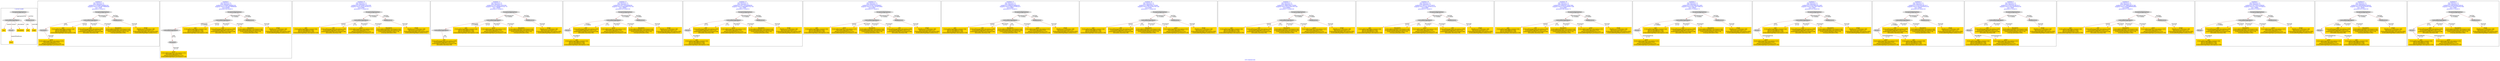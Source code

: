digraph n0 {
fontcolor="blue"
remincross="true"
label="s16-s-hammer.xml"
subgraph cluster_0 {
label="1-correct model"
n2[style="filled",color="white",fillcolor="lightgray",label="CulturalHeritageObject1"];
n3[shape="plaintext",style="filled",fillcolor="gold",label="year"];
n4[style="filled",color="white",fillcolor="lightgray",label="Person1"];
n5[shape="plaintext",style="filled",fillcolor="gold",label="description"];
n6[shape="plaintext",style="filled",fillcolor="gold",label="title"];
n7[shape="plaintext",style="filled",fillcolor="gold",label="artist"];
n8[style="filled",color="white",fillcolor="lightgray",label="EuropeanaAggregation1"];
n9[style="filled",color="white",fillcolor="lightgray",label="WebResource1"];
n10[shape="plaintext",style="filled",fillcolor="gold",label="image"];
}
subgraph cluster_1 {
label="candidate 0\nlink coherence:1.0\nnode coherence:1.0\nconfidence:0.47638973006682256\nmapping score:0.5587965766889408\ncost:7.9999\n-precision:0.5-recall:0.5"
n12[style="filled",color="white",fillcolor="lightgray",label="CulturalHeritageObject1"];
n13[style="filled",color="white",fillcolor="lightgray",label="Document1"];
n14[style="filled",color="white",fillcolor="lightgray",label="EuropeanaAggregation1"];
n15[style="filled",color="white",fillcolor="lightgray",label="WebResource1"];
n16[shape="plaintext",style="filled",fillcolor="gold",label="year\n[CulturalHeritageObject,created,0.344]\n[Person,dateOfBirth,0.343]\n[Person,dateOfDeath,0.209]\n[CulturalHeritageObject,description,0.104]"];
n17[shape="plaintext",style="filled",fillcolor="gold",label="title\n[CulturalHeritageObject,description,0.608]\n[CulturalHeritageObject,title,0.252]\n[CulturalHeritageObject,provenance,0.08]\n[Document,classLink,0.06]"];
n18[shape="plaintext",style="filled",fillcolor="gold",label="image\n[WebResource,classLink,0.789]\n[Document,classLink,0.137]\n[CulturalHeritageObject,description,0.062]\n[CulturalHeritageObject,extent,0.012]"];
n19[shape="plaintext",style="filled",fillcolor="gold",label="artist\n[CulturalHeritageObject,description,0.431]\n[Document,classLink,0.221]\n[Person,nameOfThePerson,0.221]\n[CulturalHeritageObject,provenance,0.128]"];
n20[shape="plaintext",style="filled",fillcolor="gold",label="description\n[CulturalHeritageObject,provenance,0.42]\n[CulturalHeritageObject,description,0.305]\n[CulturalHeritageObject,title,0.179]\n[Concept,prefLabel,0.095]"];
}
subgraph cluster_2 {
label="candidate 1\nlink coherence:1.0\nnode coherence:1.0\nconfidence:0.47638973006682256\nmapping score:0.5587965766889408\ncost:8.99989\n-precision:0.44-recall:0.5"
n22[style="filled",color="white",fillcolor="lightgray",label="CulturalHeritageObject1"];
n23[style="filled",color="white",fillcolor="lightgray",label="CulturalHeritageObject2"];
n24[style="filled",color="white",fillcolor="lightgray",label="Document2"];
n25[style="filled",color="white",fillcolor="lightgray",label="EuropeanaAggregation1"];
n26[style="filled",color="white",fillcolor="lightgray",label="WebResource1"];
n27[shape="plaintext",style="filled",fillcolor="gold",label="year\n[CulturalHeritageObject,created,0.344]\n[Person,dateOfBirth,0.343]\n[Person,dateOfDeath,0.209]\n[CulturalHeritageObject,description,0.104]"];
n28[shape="plaintext",style="filled",fillcolor="gold",label="title\n[CulturalHeritageObject,description,0.608]\n[CulturalHeritageObject,title,0.252]\n[CulturalHeritageObject,provenance,0.08]\n[Document,classLink,0.06]"];
n29[shape="plaintext",style="filled",fillcolor="gold",label="image\n[WebResource,classLink,0.789]\n[Document,classLink,0.137]\n[CulturalHeritageObject,description,0.062]\n[CulturalHeritageObject,extent,0.012]"];
n30[shape="plaintext",style="filled",fillcolor="gold",label="description\n[CulturalHeritageObject,provenance,0.42]\n[CulturalHeritageObject,description,0.305]\n[CulturalHeritageObject,title,0.179]\n[Concept,prefLabel,0.095]"];
n31[shape="plaintext",style="filled",fillcolor="gold",label="artist\n[CulturalHeritageObject,description,0.431]\n[Document,classLink,0.221]\n[Person,nameOfThePerson,0.221]\n[CulturalHeritageObject,provenance,0.128]"];
}
subgraph cluster_3 {
label="candidate 10\nlink coherence:1.0\nnode coherence:1.0\nconfidence:0.44726585735453295\nmapping score:0.582421952451511\ncost:6.9999\n-precision:0.71-recall:0.62"
n33[style="filled",color="white",fillcolor="lightgray",label="EuropeanaAggregation1"];
n34[style="filled",color="white",fillcolor="lightgray",label="CulturalHeritageObject1"];
n35[style="filled",color="white",fillcolor="lightgray",label="WebResource1"];
n36[shape="plaintext",style="filled",fillcolor="gold",label="year\n[CulturalHeritageObject,created,0.344]\n[Person,dateOfBirth,0.343]\n[Person,dateOfDeath,0.209]\n[CulturalHeritageObject,description,0.104]"];
n37[shape="plaintext",style="filled",fillcolor="gold",label="title\n[CulturalHeritageObject,description,0.608]\n[CulturalHeritageObject,title,0.252]\n[CulturalHeritageObject,provenance,0.08]\n[Document,classLink,0.06]"];
n38[shape="plaintext",style="filled",fillcolor="gold",label="artist\n[CulturalHeritageObject,description,0.431]\n[Document,classLink,0.221]\n[Person,nameOfThePerson,0.221]\n[CulturalHeritageObject,provenance,0.128]"];
n39[shape="plaintext",style="filled",fillcolor="gold",label="image\n[WebResource,classLink,0.789]\n[Document,classLink,0.137]\n[CulturalHeritageObject,description,0.062]\n[CulturalHeritageObject,extent,0.012]"];
n40[shape="plaintext",style="filled",fillcolor="gold",label="description\n[CulturalHeritageObject,provenance,0.42]\n[CulturalHeritageObject,description,0.305]\n[CulturalHeritageObject,title,0.179]\n[Concept,prefLabel,0.095]"];
}
subgraph cluster_4 {
label="candidate 11\nlink coherence:1.0\nnode coherence:1.0\nconfidence:0.44726585735453295\nmapping score:0.5490886191181776\ncost:7.99989\n-precision:0.5-recall:0.5"
n42[style="filled",color="white",fillcolor="lightgray",label="CulturalHeritageObject1"];
n43[style="filled",color="white",fillcolor="lightgray",label="CulturalHeritageObject2"];
n44[style="filled",color="white",fillcolor="lightgray",label="EuropeanaAggregation1"];
n45[style="filled",color="white",fillcolor="lightgray",label="WebResource1"];
n46[shape="plaintext",style="filled",fillcolor="gold",label="year\n[CulturalHeritageObject,created,0.344]\n[Person,dateOfBirth,0.343]\n[Person,dateOfDeath,0.209]\n[CulturalHeritageObject,description,0.104]"];
n47[shape="plaintext",style="filled",fillcolor="gold",label="artist\n[CulturalHeritageObject,description,0.431]\n[Document,classLink,0.221]\n[Person,nameOfThePerson,0.221]\n[CulturalHeritageObject,provenance,0.128]"];
n48[shape="plaintext",style="filled",fillcolor="gold",label="image\n[WebResource,classLink,0.789]\n[Document,classLink,0.137]\n[CulturalHeritageObject,description,0.062]\n[CulturalHeritageObject,extent,0.012]"];
n49[shape="plaintext",style="filled",fillcolor="gold",label="title\n[CulturalHeritageObject,description,0.608]\n[CulturalHeritageObject,title,0.252]\n[CulturalHeritageObject,provenance,0.08]\n[Document,classLink,0.06]"];
n50[shape="plaintext",style="filled",fillcolor="gold",label="description\n[CulturalHeritageObject,provenance,0.42]\n[CulturalHeritageObject,description,0.305]\n[CulturalHeritageObject,title,0.179]\n[Concept,prefLabel,0.095]"];
}
subgraph cluster_5 {
label="candidate 12\nlink coherence:1.0\nnode coherence:1.0\nconfidence:0.4471795266968205\nmapping score:0.5490598422322736\ncost:7.99983\n-precision:0.62-recall:0.62"
n52[style="filled",color="white",fillcolor="lightgray",label="CulturalHeritageObject1"];
n53[style="filled",color="white",fillcolor="lightgray",label="Person1"];
n54[style="filled",color="white",fillcolor="lightgray",label="EuropeanaAggregation1"];
n55[style="filled",color="white",fillcolor="lightgray",label="WebResource1"];
n56[shape="plaintext",style="filled",fillcolor="gold",label="title\n[CulturalHeritageObject,description,0.608]\n[CulturalHeritageObject,title,0.252]\n[CulturalHeritageObject,provenance,0.08]\n[Document,classLink,0.06]"];
n57[shape="plaintext",style="filled",fillcolor="gold",label="artist\n[CulturalHeritageObject,description,0.431]\n[Document,classLink,0.221]\n[Person,nameOfThePerson,0.221]\n[CulturalHeritageObject,provenance,0.128]"];
n58[shape="plaintext",style="filled",fillcolor="gold",label="image\n[WebResource,classLink,0.789]\n[Document,classLink,0.137]\n[CulturalHeritageObject,description,0.062]\n[CulturalHeritageObject,extent,0.012]"];
n59[shape="plaintext",style="filled",fillcolor="gold",label="year\n[CulturalHeritageObject,created,0.344]\n[Person,dateOfBirth,0.343]\n[Person,dateOfDeath,0.209]\n[CulturalHeritageObject,description,0.104]"];
n60[shape="plaintext",style="filled",fillcolor="gold",label="description\n[CulturalHeritageObject,provenance,0.42]\n[CulturalHeritageObject,description,0.305]\n[CulturalHeritageObject,title,0.179]\n[Concept,prefLabel,0.095]"];
}
subgraph cluster_6 {
label="candidate 13\nlink coherence:1.0\nnode coherence:1.0\nconfidence:0.4471795266968205\nmapping score:0.5490598422322736\ncost:7.9999\n-precision:0.5-recall:0.5"
n62[style="filled",color="white",fillcolor="lightgray",label="CulturalHeritageObject1"];
n63[style="filled",color="white",fillcolor="lightgray",label="Person2"];
n64[style="filled",color="white",fillcolor="lightgray",label="EuropeanaAggregation1"];
n65[style="filled",color="white",fillcolor="lightgray",label="WebResource1"];
n66[shape="plaintext",style="filled",fillcolor="gold",label="title\n[CulturalHeritageObject,description,0.608]\n[CulturalHeritageObject,title,0.252]\n[CulturalHeritageObject,provenance,0.08]\n[Document,classLink,0.06]"];
n67[shape="plaintext",style="filled",fillcolor="gold",label="artist\n[CulturalHeritageObject,description,0.431]\n[Document,classLink,0.221]\n[Person,nameOfThePerson,0.221]\n[CulturalHeritageObject,provenance,0.128]"];
n68[shape="plaintext",style="filled",fillcolor="gold",label="image\n[WebResource,classLink,0.789]\n[Document,classLink,0.137]\n[CulturalHeritageObject,description,0.062]\n[CulturalHeritageObject,extent,0.012]"];
n69[shape="plaintext",style="filled",fillcolor="gold",label="year\n[CulturalHeritageObject,created,0.344]\n[Person,dateOfBirth,0.343]\n[Person,dateOfDeath,0.209]\n[CulturalHeritageObject,description,0.104]"];
n70[shape="plaintext",style="filled",fillcolor="gold",label="description\n[CulturalHeritageObject,provenance,0.42]\n[CulturalHeritageObject,description,0.305]\n[CulturalHeritageObject,title,0.179]\n[Concept,prefLabel,0.095]"];
}
subgraph cluster_7 {
label="candidate 14\nlink coherence:1.0\nnode coherence:1.0\nconfidence:0.4129172582686822\nmapping score:0.5709724194228941\ncost:6.9999\n-precision:0.57-recall:0.5"
n72[style="filled",color="white",fillcolor="lightgray",label="EuropeanaAggregation1"];
n73[style="filled",color="white",fillcolor="lightgray",label="CulturalHeritageObject1"];
n74[style="filled",color="white",fillcolor="lightgray",label="WebResource1"];
n75[shape="plaintext",style="filled",fillcolor="gold",label="year\n[CulturalHeritageObject,created,0.344]\n[Person,dateOfBirth,0.343]\n[Person,dateOfDeath,0.209]\n[CulturalHeritageObject,description,0.104]"];
n76[shape="plaintext",style="filled",fillcolor="gold",label="artist\n[CulturalHeritageObject,description,0.431]\n[Document,classLink,0.221]\n[Person,nameOfThePerson,0.221]\n[CulturalHeritageObject,provenance,0.128]"];
n77[shape="plaintext",style="filled",fillcolor="gold",label="image\n[WebResource,classLink,0.789]\n[Document,classLink,0.137]\n[CulturalHeritageObject,description,0.062]\n[CulturalHeritageObject,extent,0.012]"];
n78[shape="plaintext",style="filled",fillcolor="gold",label="description\n[CulturalHeritageObject,provenance,0.42]\n[CulturalHeritageObject,description,0.305]\n[CulturalHeritageObject,title,0.179]\n[Concept,prefLabel,0.095]"];
n79[shape="plaintext",style="filled",fillcolor="gold",label="title\n[CulturalHeritageObject,description,0.608]\n[CulturalHeritageObject,title,0.252]\n[CulturalHeritageObject,provenance,0.08]\n[Document,classLink,0.06]"];
}
subgraph cluster_8 {
label="candidate 15\nlink coherence:1.0\nnode coherence:1.0\nconfidence:0.4096201398664162\nmapping score:0.569873379955472\ncost:6.9999\n-precision:0.57-recall:0.5"
n81[style="filled",color="white",fillcolor="lightgray",label="EuropeanaAggregation1"];
n82[style="filled",color="white",fillcolor="lightgray",label="CulturalHeritageObject1"];
n83[style="filled",color="white",fillcolor="lightgray",label="WebResource1"];
n84[shape="plaintext",style="filled",fillcolor="gold",label="year\n[CulturalHeritageObject,created,0.344]\n[Person,dateOfBirth,0.343]\n[Person,dateOfDeath,0.209]\n[CulturalHeritageObject,description,0.104]"];
n85[shape="plaintext",style="filled",fillcolor="gold",label="title\n[CulturalHeritageObject,description,0.608]\n[CulturalHeritageObject,title,0.252]\n[CulturalHeritageObject,provenance,0.08]\n[Document,classLink,0.06]"];
n86[shape="plaintext",style="filled",fillcolor="gold",label="description\n[CulturalHeritageObject,provenance,0.42]\n[CulturalHeritageObject,description,0.305]\n[CulturalHeritageObject,title,0.179]\n[Concept,prefLabel,0.095]"];
n87[shape="plaintext",style="filled",fillcolor="gold",label="image\n[WebResource,classLink,0.789]\n[Document,classLink,0.137]\n[CulturalHeritageObject,description,0.062]\n[CulturalHeritageObject,extent,0.012]"];
n88[shape="plaintext",style="filled",fillcolor="gold",label="artist\n[CulturalHeritageObject,description,0.431]\n[Document,classLink,0.221]\n[Person,nameOfThePerson,0.221]\n[CulturalHeritageObject,provenance,0.128]"];
}
subgraph cluster_9 {
label="candidate 16\nlink coherence:1.0\nnode coherence:1.0\nconfidence:0.3866229267702005\nmapping score:0.5622076422567336\ncost:6.9999\n-precision:0.71-recall:0.62"
n90[style="filled",color="white",fillcolor="lightgray",label="EuropeanaAggregation1"];
n91[style="filled",color="white",fillcolor="lightgray",label="CulturalHeritageObject1"];
n92[style="filled",color="white",fillcolor="lightgray",label="WebResource1"];
n93[shape="plaintext",style="filled",fillcolor="gold",label="year\n[CulturalHeritageObject,created,0.344]\n[Person,dateOfBirth,0.343]\n[Person,dateOfDeath,0.209]\n[CulturalHeritageObject,description,0.104]"];
n94[shape="plaintext",style="filled",fillcolor="gold",label="title\n[CulturalHeritageObject,description,0.608]\n[CulturalHeritageObject,title,0.252]\n[CulturalHeritageObject,provenance,0.08]\n[Document,classLink,0.06]"];
n95[shape="plaintext",style="filled",fillcolor="gold",label="image\n[WebResource,classLink,0.789]\n[Document,classLink,0.137]\n[CulturalHeritageObject,description,0.062]\n[CulturalHeritageObject,extent,0.012]"];
n96[shape="plaintext",style="filled",fillcolor="gold",label="description\n[CulturalHeritageObject,provenance,0.42]\n[CulturalHeritageObject,description,0.305]\n[CulturalHeritageObject,title,0.179]\n[Concept,prefLabel,0.095]"];
n97[shape="plaintext",style="filled",fillcolor="gold",label="artist\n[CulturalHeritageObject,description,0.431]\n[Document,classLink,0.221]\n[Person,nameOfThePerson,0.221]\n[CulturalHeritageObject,provenance,0.128]"];
}
subgraph cluster_10 {
label="candidate 17\nlink coherence:1.0\nnode coherence:1.0\nconfidence:0.3866229267702005\nmapping score:0.5622076422567336\ncost:6.99994\n-precision:0.71-recall:0.62"
n99[style="filled",color="white",fillcolor="lightgray",label="EuropeanaAggregation1"];
n100[style="filled",color="white",fillcolor="lightgray",label="CulturalHeritageObject1"];
n101[style="filled",color="white",fillcolor="lightgray",label="WebResource2"];
n102[shape="plaintext",style="filled",fillcolor="gold",label="year\n[CulturalHeritageObject,created,0.344]\n[Person,dateOfBirth,0.343]\n[Person,dateOfDeath,0.209]\n[CulturalHeritageObject,description,0.104]"];
n103[shape="plaintext",style="filled",fillcolor="gold",label="title\n[CulturalHeritageObject,description,0.608]\n[CulturalHeritageObject,title,0.252]\n[CulturalHeritageObject,provenance,0.08]\n[Document,classLink,0.06]"];
n104[shape="plaintext",style="filled",fillcolor="gold",label="image\n[WebResource,classLink,0.789]\n[Document,classLink,0.137]\n[CulturalHeritageObject,description,0.062]\n[CulturalHeritageObject,extent,0.012]"];
n105[shape="plaintext",style="filled",fillcolor="gold",label="description\n[CulturalHeritageObject,provenance,0.42]\n[CulturalHeritageObject,description,0.305]\n[CulturalHeritageObject,title,0.179]\n[Concept,prefLabel,0.095]"];
n106[shape="plaintext",style="filled",fillcolor="gold",label="artist\n[CulturalHeritageObject,description,0.431]\n[Document,classLink,0.221]\n[Person,nameOfThePerson,0.221]\n[CulturalHeritageObject,provenance,0.128]"];
}
subgraph cluster_11 {
label="candidate 18\nlink coherence:1.0\nnode coherence:1.0\nconfidence:0.36474775523742675\nmapping score:0.5549159184124756\ncost:6.9999\n-precision:0.57-recall:0.5"
n108[style="filled",color="white",fillcolor="lightgray",label="EuropeanaAggregation1"];
n109[style="filled",color="white",fillcolor="lightgray",label="CulturalHeritageObject1"];
n110[style="filled",color="white",fillcolor="lightgray",label="WebResource1"];
n111[shape="plaintext",style="filled",fillcolor="gold",label="year\n[CulturalHeritageObject,created,0.344]\n[Person,dateOfBirth,0.343]\n[Person,dateOfDeath,0.209]\n[CulturalHeritageObject,description,0.104]"];
n112[shape="plaintext",style="filled",fillcolor="gold",label="description\n[CulturalHeritageObject,provenance,0.42]\n[CulturalHeritageObject,description,0.305]\n[CulturalHeritageObject,title,0.179]\n[Concept,prefLabel,0.095]"];
n113[shape="plaintext",style="filled",fillcolor="gold",label="artist\n[CulturalHeritageObject,description,0.431]\n[Document,classLink,0.221]\n[Person,nameOfThePerson,0.221]\n[CulturalHeritageObject,provenance,0.128]"];
n114[shape="plaintext",style="filled",fillcolor="gold",label="image\n[WebResource,classLink,0.789]\n[Document,classLink,0.137]\n[CulturalHeritageObject,description,0.062]\n[CulturalHeritageObject,extent,0.012]"];
n115[shape="plaintext",style="filled",fillcolor="gold",label="title\n[CulturalHeritageObject,description,0.608]\n[CulturalHeritageObject,title,0.252]\n[CulturalHeritageObject,provenance,0.08]\n[Document,classLink,0.06]"];
}
subgraph cluster_12 {
label="candidate 19\nlink coherence:1.0\nnode coherence:1.0\nconfidence:0.36363501785827856\nmapping score:0.5545450059527596\ncost:6.9999\n-precision:0.86-recall:0.75"
n117[style="filled",color="white",fillcolor="lightgray",label="EuropeanaAggregation1"];
n118[style="filled",color="white",fillcolor="lightgray",label="CulturalHeritageObject1"];
n119[style="filled",color="white",fillcolor="lightgray",label="WebResource1"];
n120[shape="plaintext",style="filled",fillcolor="gold",label="year\n[CulturalHeritageObject,created,0.344]\n[Person,dateOfBirth,0.343]\n[Person,dateOfDeath,0.209]\n[CulturalHeritageObject,description,0.104]"];
n121[shape="plaintext",style="filled",fillcolor="gold",label="title\n[CulturalHeritageObject,description,0.608]\n[CulturalHeritageObject,title,0.252]\n[CulturalHeritageObject,provenance,0.08]\n[Document,classLink,0.06]"];
n122[shape="plaintext",style="filled",fillcolor="gold",label="description\n[CulturalHeritageObject,provenance,0.42]\n[CulturalHeritageObject,description,0.305]\n[CulturalHeritageObject,title,0.179]\n[Concept,prefLabel,0.095]"];
n123[shape="plaintext",style="filled",fillcolor="gold",label="image\n[WebResource,classLink,0.789]\n[Document,classLink,0.137]\n[CulturalHeritageObject,description,0.062]\n[CulturalHeritageObject,extent,0.012]"];
n124[shape="plaintext",style="filled",fillcolor="gold",label="artist\n[CulturalHeritageObject,description,0.431]\n[Document,classLink,0.221]\n[Person,nameOfThePerson,0.221]\n[CulturalHeritageObject,provenance,0.128]"];
}
subgraph cluster_13 {
label="candidate 2\nlink coherence:1.0\nnode coherence:1.0\nconfidence:0.47633798234512403\nmapping score:0.5587793274483747\ncost:7.99983\n-precision:0.75-recall:0.75"
n126[style="filled",color="white",fillcolor="lightgray",label="CulturalHeritageObject1"];
n127[style="filled",color="white",fillcolor="lightgray",label="Person1"];
n128[style="filled",color="white",fillcolor="lightgray",label="EuropeanaAggregation1"];
n129[style="filled",color="white",fillcolor="lightgray",label="WebResource1"];
n130[shape="plaintext",style="filled",fillcolor="gold",label="year\n[CulturalHeritageObject,created,0.344]\n[Person,dateOfBirth,0.343]\n[Person,dateOfDeath,0.209]\n[CulturalHeritageObject,description,0.104]"];
n131[shape="plaintext",style="filled",fillcolor="gold",label="title\n[CulturalHeritageObject,description,0.608]\n[CulturalHeritageObject,title,0.252]\n[CulturalHeritageObject,provenance,0.08]\n[Document,classLink,0.06]"];
n132[shape="plaintext",style="filled",fillcolor="gold",label="image\n[WebResource,classLink,0.789]\n[Document,classLink,0.137]\n[CulturalHeritageObject,description,0.062]\n[CulturalHeritageObject,extent,0.012]"];
n133[shape="plaintext",style="filled",fillcolor="gold",label="description\n[CulturalHeritageObject,provenance,0.42]\n[CulturalHeritageObject,description,0.305]\n[CulturalHeritageObject,title,0.179]\n[Concept,prefLabel,0.095]"];
n134[shape="plaintext",style="filled",fillcolor="gold",label="artist\n[CulturalHeritageObject,description,0.431]\n[Document,classLink,0.221]\n[Person,nameOfThePerson,0.221]\n[CulturalHeritageObject,provenance,0.128]"];
}
subgraph cluster_14 {
label="candidate 3\nlink coherence:1.0\nnode coherence:1.0\nconfidence:0.47633798234512403\nmapping score:0.5587793274483747\ncost:7.9999\n-precision:0.62-recall:0.62"
n136[style="filled",color="white",fillcolor="lightgray",label="CulturalHeritageObject1"];
n137[style="filled",color="white",fillcolor="lightgray",label="Person2"];
n138[style="filled",color="white",fillcolor="lightgray",label="EuropeanaAggregation1"];
n139[style="filled",color="white",fillcolor="lightgray",label="WebResource1"];
n140[shape="plaintext",style="filled",fillcolor="gold",label="year\n[CulturalHeritageObject,created,0.344]\n[Person,dateOfBirth,0.343]\n[Person,dateOfDeath,0.209]\n[CulturalHeritageObject,description,0.104]"];
n141[shape="plaintext",style="filled",fillcolor="gold",label="title\n[CulturalHeritageObject,description,0.608]\n[CulturalHeritageObject,title,0.252]\n[CulturalHeritageObject,provenance,0.08]\n[Document,classLink,0.06]"];
n142[shape="plaintext",style="filled",fillcolor="gold",label="image\n[WebResource,classLink,0.789]\n[Document,classLink,0.137]\n[CulturalHeritageObject,description,0.062]\n[CulturalHeritageObject,extent,0.012]"];
n143[shape="plaintext",style="filled",fillcolor="gold",label="artist\n[CulturalHeritageObject,description,0.431]\n[Document,classLink,0.221]\n[Person,nameOfThePerson,0.221]\n[CulturalHeritageObject,provenance,0.128]"];
n144[shape="plaintext",style="filled",fillcolor="gold",label="description\n[CulturalHeritageObject,provenance,0.42]\n[CulturalHeritageObject,description,0.305]\n[CulturalHeritageObject,title,0.179]\n[Concept,prefLabel,0.095]"];
}
subgraph cluster_15 {
label="candidate 4\nlink coherence:1.0\nnode coherence:1.0\nconfidence:0.4762516516874117\nmapping score:0.5587505505624705\ncost:7.99983\n-precision:0.62-recall:0.62"
n146[style="filled",color="white",fillcolor="lightgray",label="CulturalHeritageObject1"];
n147[style="filled",color="white",fillcolor="lightgray",label="Person1"];
n148[style="filled",color="white",fillcolor="lightgray",label="EuropeanaAggregation1"];
n149[style="filled",color="white",fillcolor="lightgray",label="WebResource1"];
n150[shape="plaintext",style="filled",fillcolor="gold",label="title\n[CulturalHeritageObject,description,0.608]\n[CulturalHeritageObject,title,0.252]\n[CulturalHeritageObject,provenance,0.08]\n[Document,classLink,0.06]"];
n151[shape="plaintext",style="filled",fillcolor="gold",label="image\n[WebResource,classLink,0.789]\n[Document,classLink,0.137]\n[CulturalHeritageObject,description,0.062]\n[CulturalHeritageObject,extent,0.012]"];
n152[shape="plaintext",style="filled",fillcolor="gold",label="description\n[CulturalHeritageObject,provenance,0.42]\n[CulturalHeritageObject,description,0.305]\n[CulturalHeritageObject,title,0.179]\n[Concept,prefLabel,0.095]"];
n153[shape="plaintext",style="filled",fillcolor="gold",label="artist\n[CulturalHeritageObject,description,0.431]\n[Document,classLink,0.221]\n[Person,nameOfThePerson,0.221]\n[CulturalHeritageObject,provenance,0.128]"];
n154[shape="plaintext",style="filled",fillcolor="gold",label="year\n[CulturalHeritageObject,created,0.344]\n[Person,dateOfBirth,0.343]\n[Person,dateOfDeath,0.209]\n[CulturalHeritageObject,description,0.104]"];
}
subgraph cluster_16 {
label="candidate 5\nlink coherence:1.0\nnode coherence:1.0\nconfidence:0.4762516516874117\nmapping score:0.5587505505624705\ncost:7.9999\n-precision:0.5-recall:0.5"
n156[style="filled",color="white",fillcolor="lightgray",label="CulturalHeritageObject1"];
n157[style="filled",color="white",fillcolor="lightgray",label="Person2"];
n158[style="filled",color="white",fillcolor="lightgray",label="EuropeanaAggregation1"];
n159[style="filled",color="white",fillcolor="lightgray",label="WebResource1"];
n160[shape="plaintext",style="filled",fillcolor="gold",label="title\n[CulturalHeritageObject,description,0.608]\n[CulturalHeritageObject,title,0.252]\n[CulturalHeritageObject,provenance,0.08]\n[Document,classLink,0.06]"];
n161[shape="plaintext",style="filled",fillcolor="gold",label="image\n[WebResource,classLink,0.789]\n[Document,classLink,0.137]\n[CulturalHeritageObject,description,0.062]\n[CulturalHeritageObject,extent,0.012]"];
n162[shape="plaintext",style="filled",fillcolor="gold",label="year\n[CulturalHeritageObject,created,0.344]\n[Person,dateOfBirth,0.343]\n[Person,dateOfDeath,0.209]\n[CulturalHeritageObject,description,0.104]"];
n163[shape="plaintext",style="filled",fillcolor="gold",label="artist\n[CulturalHeritageObject,description,0.431]\n[Document,classLink,0.221]\n[Person,nameOfThePerson,0.221]\n[CulturalHeritageObject,provenance,0.128]"];
n164[shape="plaintext",style="filled",fillcolor="gold",label="description\n[CulturalHeritageObject,provenance,0.42]\n[CulturalHeritageObject,description,0.305]\n[CulturalHeritageObject,title,0.179]\n[Concept,prefLabel,0.095]"];
}
subgraph cluster_17 {
label="candidate 6\nlink coherence:1.0\nnode coherence:1.0\nconfidence:0.45778964289767166\nmapping score:0.5859298809658905\ncost:6.9999\n-precision:0.57-recall:0.5"
n166[style="filled",color="white",fillcolor="lightgray",label="EuropeanaAggregation1"];
n167[style="filled",color="white",fillcolor="lightgray",label="CulturalHeritageObject1"];
n168[style="filled",color="white",fillcolor="lightgray",label="WebResource1"];
n169[shape="plaintext",style="filled",fillcolor="gold",label="year\n[CulturalHeritageObject,created,0.344]\n[Person,dateOfBirth,0.343]\n[Person,dateOfDeath,0.209]\n[CulturalHeritageObject,description,0.104]"];
n170[shape="plaintext",style="filled",fillcolor="gold",label="title\n[CulturalHeritageObject,description,0.608]\n[CulturalHeritageObject,title,0.252]\n[CulturalHeritageObject,provenance,0.08]\n[Document,classLink,0.06]"];
n171[shape="plaintext",style="filled",fillcolor="gold",label="image\n[WebResource,classLink,0.789]\n[Document,classLink,0.137]\n[CulturalHeritageObject,description,0.062]\n[CulturalHeritageObject,extent,0.012]"];
n172[shape="plaintext",style="filled",fillcolor="gold",label="description\n[CulturalHeritageObject,provenance,0.42]\n[CulturalHeritageObject,description,0.305]\n[CulturalHeritageObject,title,0.179]\n[Concept,prefLabel,0.095]"];
n173[shape="plaintext",style="filled",fillcolor="gold",label="artist\n[CulturalHeritageObject,description,0.431]\n[Document,classLink,0.221]\n[Person,nameOfThePerson,0.221]\n[CulturalHeritageObject,provenance,0.128]"];
}
subgraph cluster_18 {
label="candidate 7\nlink coherence:1.0\nnode coherence:1.0\nconfidence:0.4577033122399592\nmapping score:0.5525677707466531\ncost:7.99983\n-precision:0.5-recall:0.5"
n175[style="filled",color="white",fillcolor="lightgray",label="CulturalHeritageObject1"];
n176[style="filled",color="white",fillcolor="lightgray",label="Person1"];
n177[style="filled",color="white",fillcolor="lightgray",label="EuropeanaAggregation1"];
n178[style="filled",color="white",fillcolor="lightgray",label="WebResource1"];
n179[shape="plaintext",style="filled",fillcolor="gold",label="title\n[CulturalHeritageObject,description,0.608]\n[CulturalHeritageObject,title,0.252]\n[CulturalHeritageObject,provenance,0.08]\n[Document,classLink,0.06]"];
n180[shape="plaintext",style="filled",fillcolor="gold",label="image\n[WebResource,classLink,0.789]\n[Document,classLink,0.137]\n[CulturalHeritageObject,description,0.062]\n[CulturalHeritageObject,extent,0.012]"];
n181[shape="plaintext",style="filled",fillcolor="gold",label="description\n[CulturalHeritageObject,provenance,0.42]\n[CulturalHeritageObject,description,0.305]\n[CulturalHeritageObject,title,0.179]\n[Concept,prefLabel,0.095]"];
n182[shape="plaintext",style="filled",fillcolor="gold",label="year\n[CulturalHeritageObject,created,0.344]\n[Person,dateOfBirth,0.343]\n[Person,dateOfDeath,0.209]\n[CulturalHeritageObject,description,0.104]"];
n183[shape="plaintext",style="filled",fillcolor="gold",label="artist\n[CulturalHeritageObject,description,0.431]\n[Document,classLink,0.221]\n[Person,nameOfThePerson,0.221]\n[CulturalHeritageObject,provenance,0.128]"];
}
subgraph cluster_19 {
label="candidate 8\nlink coherence:1.0\nnode coherence:1.0\nconfidence:0.44935659087828145\nmapping score:0.5497855302927604\ncost:7.99983\n-precision:0.62-recall:0.62"
n185[style="filled",color="white",fillcolor="lightgray",label="CulturalHeritageObject1"];
n186[style="filled",color="white",fillcolor="lightgray",label="Person1"];
n187[style="filled",color="white",fillcolor="lightgray",label="EuropeanaAggregation1"];
n188[style="filled",color="white",fillcolor="lightgray",label="WebResource1"];
n189[shape="plaintext",style="filled",fillcolor="gold",label="title\n[CulturalHeritageObject,description,0.608]\n[CulturalHeritageObject,title,0.252]\n[CulturalHeritageObject,provenance,0.08]\n[Document,classLink,0.06]"];
n190[shape="plaintext",style="filled",fillcolor="gold",label="image\n[WebResource,classLink,0.789]\n[Document,classLink,0.137]\n[CulturalHeritageObject,description,0.062]\n[CulturalHeritageObject,extent,0.012]"];
n191[shape="plaintext",style="filled",fillcolor="gold",label="description\n[CulturalHeritageObject,provenance,0.42]\n[CulturalHeritageObject,description,0.305]\n[CulturalHeritageObject,title,0.179]\n[Concept,prefLabel,0.095]"];
n192[shape="plaintext",style="filled",fillcolor="gold",label="artist\n[CulturalHeritageObject,description,0.431]\n[Document,classLink,0.221]\n[Person,nameOfThePerson,0.221]\n[CulturalHeritageObject,provenance,0.128]"];
n193[shape="plaintext",style="filled",fillcolor="gold",label="year\n[CulturalHeritageObject,created,0.344]\n[Person,dateOfBirth,0.343]\n[Person,dateOfDeath,0.209]\n[CulturalHeritageObject,description,0.104]"];
}
subgraph cluster_20 {
label="candidate 9\nlink coherence:1.0\nnode coherence:1.0\nconfidence:0.44935659087828145\nmapping score:0.5497855302927604\ncost:7.9999\n-precision:0.5-recall:0.5"
n195[style="filled",color="white",fillcolor="lightgray",label="CulturalHeritageObject1"];
n196[style="filled",color="white",fillcolor="lightgray",label="Person2"];
n197[style="filled",color="white",fillcolor="lightgray",label="EuropeanaAggregation1"];
n198[style="filled",color="white",fillcolor="lightgray",label="WebResource1"];
n199[shape="plaintext",style="filled",fillcolor="gold",label="title\n[CulturalHeritageObject,description,0.608]\n[CulturalHeritageObject,title,0.252]\n[CulturalHeritageObject,provenance,0.08]\n[Document,classLink,0.06]"];
n200[shape="plaintext",style="filled",fillcolor="gold",label="image\n[WebResource,classLink,0.789]\n[Document,classLink,0.137]\n[CulturalHeritageObject,description,0.062]\n[CulturalHeritageObject,extent,0.012]"];
n201[shape="plaintext",style="filled",fillcolor="gold",label="year\n[CulturalHeritageObject,created,0.344]\n[Person,dateOfBirth,0.343]\n[Person,dateOfDeath,0.209]\n[CulturalHeritageObject,description,0.104]"];
n202[shape="plaintext",style="filled",fillcolor="gold",label="artist\n[CulturalHeritageObject,description,0.431]\n[Document,classLink,0.221]\n[Person,nameOfThePerson,0.221]\n[CulturalHeritageObject,provenance,0.128]"];
n203[shape="plaintext",style="filled",fillcolor="gold",label="description\n[CulturalHeritageObject,provenance,0.42]\n[CulturalHeritageObject,description,0.305]\n[CulturalHeritageObject,title,0.179]\n[Concept,prefLabel,0.095]"];
}
n2 -> n3[color="brown",fontcolor="black",label="created"]
n2 -> n4[color="brown",fontcolor="black",label="creator"]
n2 -> n5[color="brown",fontcolor="black",label="description"]
n2 -> n6[color="brown",fontcolor="black",label="title"]
n4 -> n7[color="brown",fontcolor="black",label="nameOfThePerson"]
n8 -> n2[color="brown",fontcolor="black",label="aggregatedCHO"]
n8 -> n9[color="brown",fontcolor="black",label="hasView"]
n9 -> n10[color="brown",fontcolor="black",label="classLink"]
n12 -> n13[color="brown",fontcolor="black",label="page\nw=1.0"]
n14 -> n12[color="brown",fontcolor="black",label="aggregatedCHO\nw=0.99995"]
n14 -> n15[color="brown",fontcolor="black",label="hasView\nw=0.99995"]
n12 -> n16[color="brown",fontcolor="black",label="created\nw=1.0"]
n12 -> n17[color="brown",fontcolor="black",label="description\nw=1.0"]
n15 -> n18[color="brown",fontcolor="black",label="classLink\nw=1.0"]
n13 -> n19[color="brown",fontcolor="black",label="classLink\nw=1.0"]
n12 -> n20[color="brown",fontcolor="black",label="provenance\nw=1.0"]
n22 -> n23[color="brown",fontcolor="black",label="isRelatedTo\nw=0.99999"]
n23 -> n24[color="brown",fontcolor="black",label="page\nw=1.0"]
n25 -> n22[color="brown",fontcolor="black",label="aggregatedCHO\nw=0.99995"]
n25 -> n26[color="brown",fontcolor="black",label="hasView\nw=0.99995"]
n22 -> n27[color="brown",fontcolor="black",label="created\nw=1.0"]
n22 -> n28[color="brown",fontcolor="black",label="description\nw=1.0"]
n26 -> n29[color="brown",fontcolor="black",label="classLink\nw=1.0"]
n22 -> n30[color="brown",fontcolor="black",label="provenance\nw=1.0"]
n24 -> n31[color="brown",fontcolor="black",label="classLink\nw=1.0"]
n33 -> n34[color="brown",fontcolor="black",label="aggregatedCHO\nw=0.99995"]
n33 -> n35[color="brown",fontcolor="black",label="hasView\nw=0.99995"]
n34 -> n36[color="brown",fontcolor="black",label="created\nw=1.0"]
n34 -> n37[color="brown",fontcolor="black",label="title\nw=1.0"]
n34 -> n38[color="brown",fontcolor="black",label="description\nw=1.0"]
n35 -> n39[color="brown",fontcolor="black",label="classLink\nw=1.0"]
n34 -> n40[color="brown",fontcolor="black",label="provenance\nw=1.0"]
n42 -> n43[color="brown",fontcolor="black",label="isRelatedTo\nw=0.99999"]
n44 -> n42[color="brown",fontcolor="black",label="aggregatedCHO\nw=0.99995"]
n44 -> n45[color="brown",fontcolor="black",label="hasView\nw=0.99995"]
n42 -> n46[color="brown",fontcolor="black",label="created\nw=1.0"]
n42 -> n47[color="brown",fontcolor="black",label="description\nw=1.0"]
n45 -> n48[color="brown",fontcolor="black",label="classLink\nw=1.0"]
n43 -> n49[color="brown",fontcolor="black",label="title\nw=1.0"]
n42 -> n50[color="brown",fontcolor="black",label="provenance\nw=1.0"]
n52 -> n53[color="brown",fontcolor="black",label="creator\nw=0.99993"]
n54 -> n52[color="brown",fontcolor="black",label="aggregatedCHO\nw=0.99995"]
n54 -> n55[color="brown",fontcolor="black",label="hasView\nw=0.99995"]
n52 -> n56[color="brown",fontcolor="black",label="title\nw=1.0"]
n52 -> n57[color="brown",fontcolor="black",label="description\nw=1.0"]
n55 -> n58[color="brown",fontcolor="black",label="classLink\nw=1.0"]
n53 -> n59[color="brown",fontcolor="black",label="dateOfBirth\nw=1.0"]
n52 -> n60[color="brown",fontcolor="black",label="provenance\nw=1.0"]
n62 -> n63[color="brown",fontcolor="black",label="sitter\nw=1.0"]
n64 -> n62[color="brown",fontcolor="black",label="aggregatedCHO\nw=0.99995"]
n64 -> n65[color="brown",fontcolor="black",label="hasView\nw=0.99995"]
n62 -> n66[color="brown",fontcolor="black",label="title\nw=1.0"]
n62 -> n67[color="brown",fontcolor="black",label="description\nw=1.0"]
n65 -> n68[color="brown",fontcolor="black",label="classLink\nw=1.0"]
n63 -> n69[color="brown",fontcolor="black",label="dateOfBirth\nw=1.0"]
n62 -> n70[color="brown",fontcolor="black",label="provenance\nw=1.0"]
n72 -> n73[color="brown",fontcolor="black",label="aggregatedCHO\nw=0.99995"]
n72 -> n74[color="brown",fontcolor="black",label="hasView\nw=0.99995"]
n73 -> n75[color="brown",fontcolor="black",label="created\nw=1.0"]
n73 -> n76[color="brown",fontcolor="black",label="description\nw=1.0"]
n74 -> n77[color="brown",fontcolor="black",label="classLink\nw=1.0"]
n73 -> n78[color="brown",fontcolor="black",label="provenance\nw=1.0"]
n73 -> n79[color="brown",fontcolor="black",label="provenance\nw=1.0"]
n81 -> n82[color="brown",fontcolor="black",label="aggregatedCHO\nw=0.99995"]
n81 -> n83[color="brown",fontcolor="black",label="hasView\nw=0.99995"]
n82 -> n84[color="brown",fontcolor="black",label="created\nw=1.0"]
n82 -> n85[color="brown",fontcolor="black",label="description\nw=1.0"]
n82 -> n86[color="brown",fontcolor="black",label="title\nw=1.0"]
n83 -> n87[color="brown",fontcolor="black",label="classLink\nw=1.0"]
n82 -> n88[color="brown",fontcolor="black",label="provenance\nw=1.0"]
n90 -> n91[color="brown",fontcolor="black",label="aggregatedCHO\nw=0.99995"]
n90 -> n92[color="brown",fontcolor="black",label="hasView\nw=0.99995"]
n91 -> n93[color="brown",fontcolor="black",label="created\nw=1.0"]
n91 -> n94[color="brown",fontcolor="black",label="title\nw=1.0"]
n92 -> n95[color="brown",fontcolor="black",label="classLink\nw=1.0"]
n91 -> n96[color="brown",fontcolor="black",label="provenance\nw=1.0"]
n91 -> n97[color="brown",fontcolor="black",label="provenance\nw=1.0"]
n99 -> n100[color="brown",fontcolor="black",label="aggregatedCHO\nw=0.99995"]
n99 -> n101[color="brown",fontcolor="black",label="hasView\nw=0.99999"]
n100 -> n102[color="brown",fontcolor="black",label="created\nw=1.0"]
n100 -> n103[color="brown",fontcolor="black",label="title\nw=1.0"]
n101 -> n104[color="brown",fontcolor="black",label="classLink\nw=1.0"]
n100 -> n105[color="brown",fontcolor="black",label="provenance\nw=1.0"]
n100 -> n106[color="brown",fontcolor="black",label="provenance\nw=1.0"]
n108 -> n109[color="brown",fontcolor="black",label="aggregatedCHO\nw=0.99995"]
n108 -> n110[color="brown",fontcolor="black",label="hasView\nw=0.99995"]
n109 -> n111[color="brown",fontcolor="black",label="created\nw=1.0"]
n109 -> n112[color="brown",fontcolor="black",label="title\nw=1.0"]
n109 -> n113[color="brown",fontcolor="black",label="description\nw=1.0"]
n110 -> n114[color="brown",fontcolor="black",label="classLink\nw=1.0"]
n109 -> n115[color="brown",fontcolor="black",label="provenance\nw=1.0"]
n117 -> n118[color="brown",fontcolor="black",label="aggregatedCHO\nw=0.99995"]
n117 -> n119[color="brown",fontcolor="black",label="hasView\nw=0.99995"]
n118 -> n120[color="brown",fontcolor="black",label="created\nw=1.0"]
n118 -> n121[color="brown",fontcolor="black",label="title\nw=1.0"]
n118 -> n122[color="brown",fontcolor="black",label="description\nw=1.0"]
n119 -> n123[color="brown",fontcolor="black",label="classLink\nw=1.0"]
n118 -> n124[color="brown",fontcolor="black",label="provenance\nw=1.0"]
n126 -> n127[color="brown",fontcolor="black",label="creator\nw=0.99993"]
n128 -> n126[color="brown",fontcolor="black",label="aggregatedCHO\nw=0.99995"]
n128 -> n129[color="brown",fontcolor="black",label="hasView\nw=0.99995"]
n126 -> n130[color="brown",fontcolor="black",label="created\nw=1.0"]
n126 -> n131[color="brown",fontcolor="black",label="description\nw=1.0"]
n129 -> n132[color="brown",fontcolor="black",label="classLink\nw=1.0"]
n126 -> n133[color="brown",fontcolor="black",label="provenance\nw=1.0"]
n127 -> n134[color="brown",fontcolor="black",label="nameOfThePerson\nw=1.0"]
n136 -> n137[color="brown",fontcolor="black",label="sitter\nw=1.0"]
n138 -> n136[color="brown",fontcolor="black",label="aggregatedCHO\nw=0.99995"]
n138 -> n139[color="brown",fontcolor="black",label="hasView\nw=0.99995"]
n136 -> n140[color="brown",fontcolor="black",label="created\nw=1.0"]
n136 -> n141[color="brown",fontcolor="black",label="description\nw=1.0"]
n139 -> n142[color="brown",fontcolor="black",label="classLink\nw=1.0"]
n137 -> n143[color="brown",fontcolor="black",label="nameOfThePerson\nw=1.0"]
n136 -> n144[color="brown",fontcolor="black",label="provenance\nw=1.0"]
n146 -> n147[color="brown",fontcolor="black",label="creator\nw=0.99993"]
n148 -> n146[color="brown",fontcolor="black",label="aggregatedCHO\nw=0.99995"]
n148 -> n149[color="brown",fontcolor="black",label="hasView\nw=0.99995"]
n146 -> n150[color="brown",fontcolor="black",label="description\nw=1.0"]
n149 -> n151[color="brown",fontcolor="black",label="classLink\nw=1.0"]
n146 -> n152[color="brown",fontcolor="black",label="provenance\nw=1.0"]
n147 -> n153[color="brown",fontcolor="black",label="nameOfThePerson\nw=1.0"]
n147 -> n154[color="brown",fontcolor="black",label="dateOfBirth\nw=1.0"]
n156 -> n157[color="brown",fontcolor="black",label="sitter\nw=1.0"]
n158 -> n156[color="brown",fontcolor="black",label="aggregatedCHO\nw=0.99995"]
n158 -> n159[color="brown",fontcolor="black",label="hasView\nw=0.99995"]
n156 -> n160[color="brown",fontcolor="black",label="description\nw=1.0"]
n159 -> n161[color="brown",fontcolor="black",label="classLink\nw=1.0"]
n157 -> n162[color="brown",fontcolor="black",label="dateOfBirth\nw=1.0"]
n157 -> n163[color="brown",fontcolor="black",label="nameOfThePerson\nw=1.0"]
n156 -> n164[color="brown",fontcolor="black",label="provenance\nw=1.0"]
n166 -> n167[color="brown",fontcolor="black",label="aggregatedCHO\nw=0.99995"]
n166 -> n168[color="brown",fontcolor="black",label="hasView\nw=0.99995"]
n167 -> n169[color="brown",fontcolor="black",label="created\nw=1.0"]
n167 -> n170[color="brown",fontcolor="black",label="description\nw=1.0"]
n168 -> n171[color="brown",fontcolor="black",label="classLink\nw=1.0"]
n167 -> n172[color="brown",fontcolor="black",label="provenance\nw=1.0"]
n167 -> n173[color="brown",fontcolor="black",label="provenance\nw=1.0"]
n175 -> n176[color="brown",fontcolor="black",label="creator\nw=0.99993"]
n177 -> n175[color="brown",fontcolor="black",label="aggregatedCHO\nw=0.99995"]
n177 -> n178[color="brown",fontcolor="black",label="hasView\nw=0.99995"]
n175 -> n179[color="brown",fontcolor="black",label="description\nw=1.0"]
n178 -> n180[color="brown",fontcolor="black",label="classLink\nw=1.0"]
n175 -> n181[color="brown",fontcolor="black",label="provenance\nw=1.0"]
n176 -> n182[color="brown",fontcolor="black",label="dateOfBirth\nw=1.0"]
n175 -> n183[color="brown",fontcolor="black",label="provenance\nw=1.0"]
n185 -> n186[color="brown",fontcolor="black",label="creator\nw=0.99993"]
n187 -> n185[color="brown",fontcolor="black",label="aggregatedCHO\nw=0.99995"]
n187 -> n188[color="brown",fontcolor="black",label="hasView\nw=0.99995"]
n185 -> n189[color="brown",fontcolor="black",label="description\nw=1.0"]
n188 -> n190[color="brown",fontcolor="black",label="classLink\nw=1.0"]
n185 -> n191[color="brown",fontcolor="black",label="provenance\nw=1.0"]
n186 -> n192[color="brown",fontcolor="black",label="nameOfThePerson\nw=1.0"]
n186 -> n193[color="brown",fontcolor="black",label="dateOfDeath\nw=1.0"]
n195 -> n196[color="brown",fontcolor="black",label="sitter\nw=1.0"]
n197 -> n195[color="brown",fontcolor="black",label="aggregatedCHO\nw=0.99995"]
n197 -> n198[color="brown",fontcolor="black",label="hasView\nw=0.99995"]
n195 -> n199[color="brown",fontcolor="black",label="description\nw=1.0"]
n198 -> n200[color="brown",fontcolor="black",label="classLink\nw=1.0"]
n196 -> n201[color="brown",fontcolor="black",label="dateOfDeath\nw=1.0"]
n196 -> n202[color="brown",fontcolor="black",label="nameOfThePerson\nw=1.0"]
n195 -> n203[color="brown",fontcolor="black",label="provenance\nw=1.0"]
}
